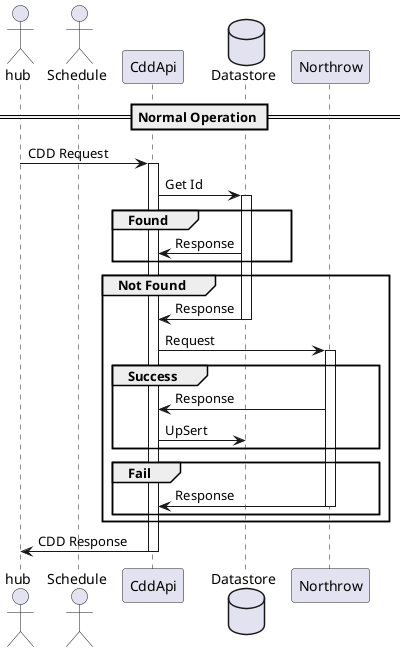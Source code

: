 @startuml CDD-ServiceProcess

' left to right direction
hide empty description

actor hub
actor Schedule
participant  CddApi
database Datastore

== Normal Operation ==

hub -> CddApi : CDD Request
activate CddApi

CddApi -> Datastore : Get Id
activate Datastore

group Found
    CddApi <- Datastore : Response

end
group Not Found
    CddApi <- Datastore : Response
    deactivate Datastore

    CddApi -> Northrow : Request
    activate Northrow

    group Success
        CddApi <- Northrow : Response

        CddApi -> Datastore : UpSert
    end
    group Fail
        CddApi <- Northrow : Response
        deactivate Northrow
    end
end

hub <- CddApi : CDD Response
deactivate CddApi

@enduml